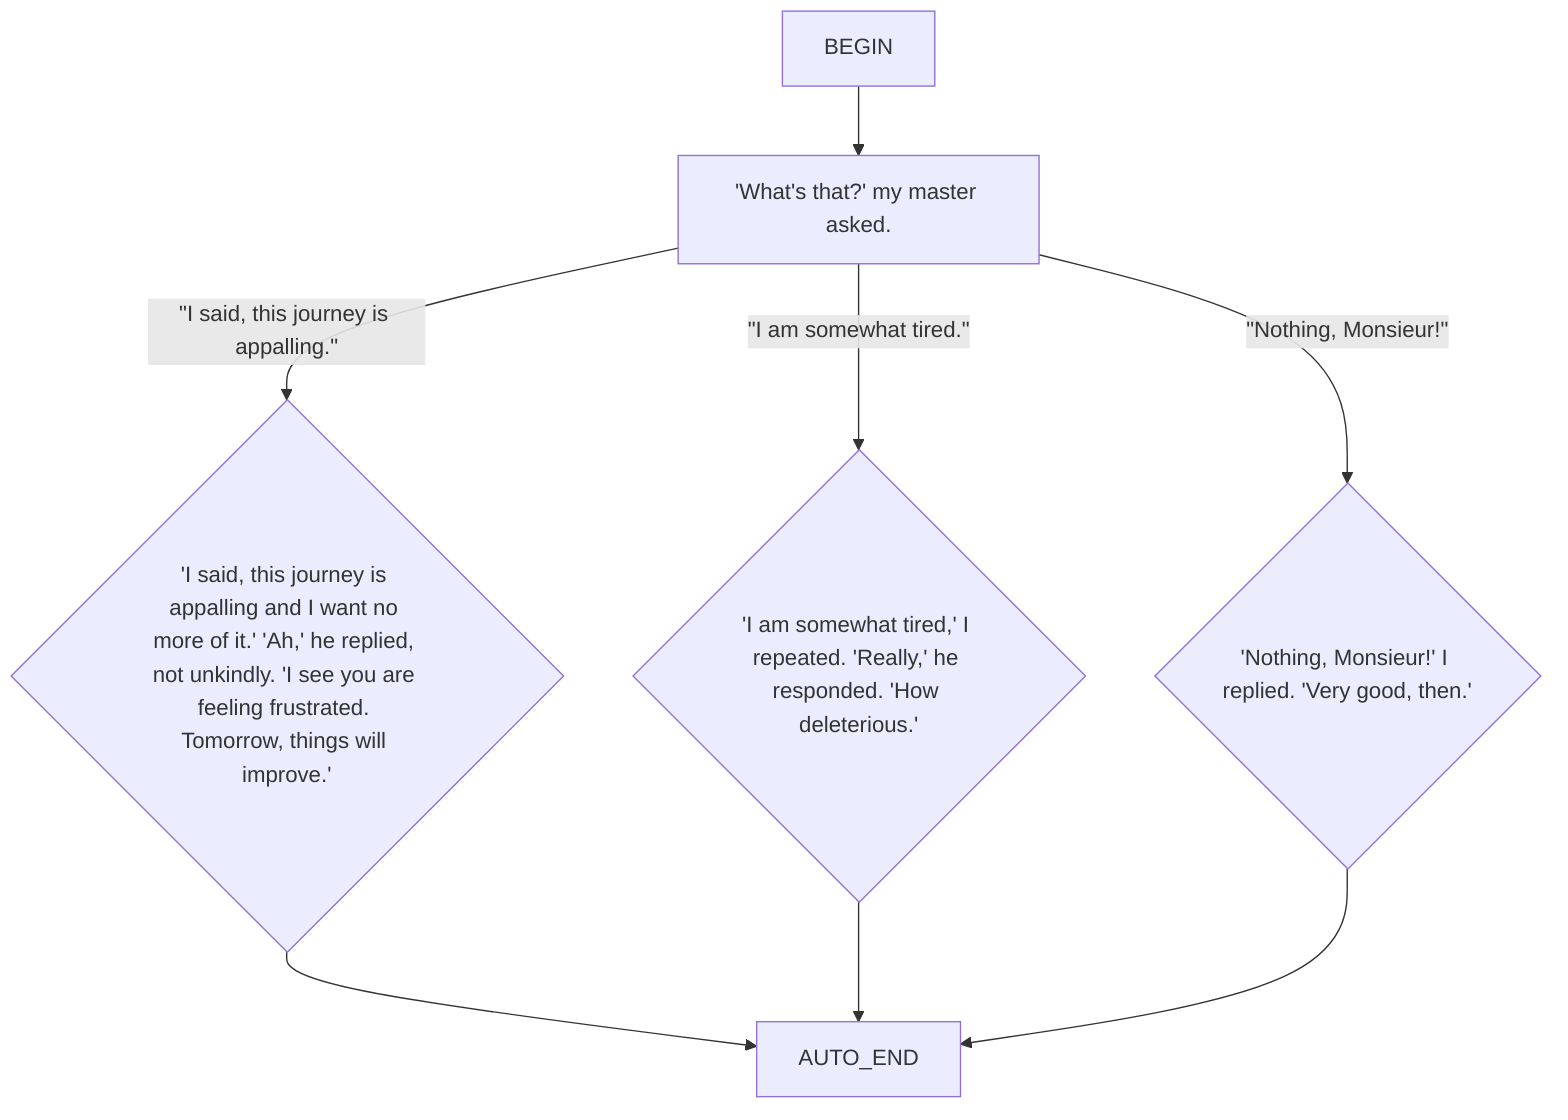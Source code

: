 flowchart TD
    B["'What's that?' my master asked."]
    E{"'I am somewhat tired,' I repeated. 'Really,' he responded. 'How deleterious.'"}
    H{"'Nothing, Monsieur!' I replied. 'Very good, then.'"}
    K{"'I said, this journey is appalling and I want no more of it.' 'Ah,' he replied, not unkindly. 'I see you are feeling frustrated. Tomorrow, things will improve.'"}
    B -->|&quot;I am somewhat tired.&quot;| E
    B -->|&quot;Nothing, Monsieur!&quot;| H
    B -->|&quot;I said, this journey is appalling.&quot;| K
    BEGIN --> B
    K --> AUTO_END
    E --> AUTO_END
    H --> AUTO_END